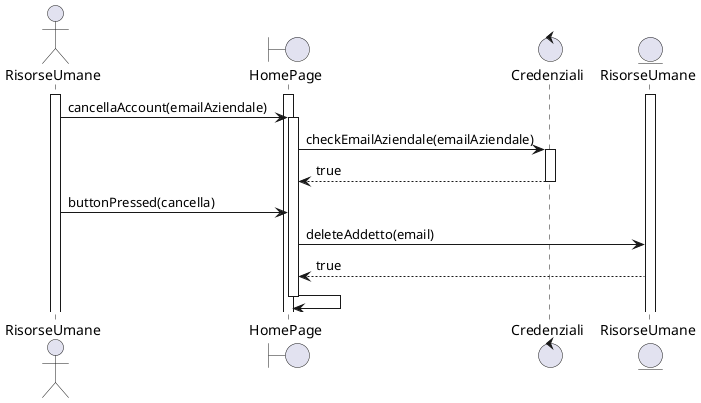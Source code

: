 @startuml

    actor RisorseUmane
    boundary HomePage
    control Credenziali
    entity RisorseUmane as RisorseUmaneE


    activate RisorseUmane 
    activate RisorseUmaneE
    activate HomePage
    RisorseUmane -> HomePage : cancellaAccount(emailAziendale)
    activate HomePage
    HomePage -> Credenziali : checkEmailAziendale(emailAziendale)
    activate Credenziali
    Credenziali --> HomePage : true
    deactivate Credenziali
    RisorseUmane -> HomePage : buttonPressed(cancella)
    HomePage -> RisorseUmaneE : deleteAddetto(email)
    RisorseUmaneE --> HomePage : true
    HomePage -> HomePage
    deactivate HomePage

@enduml